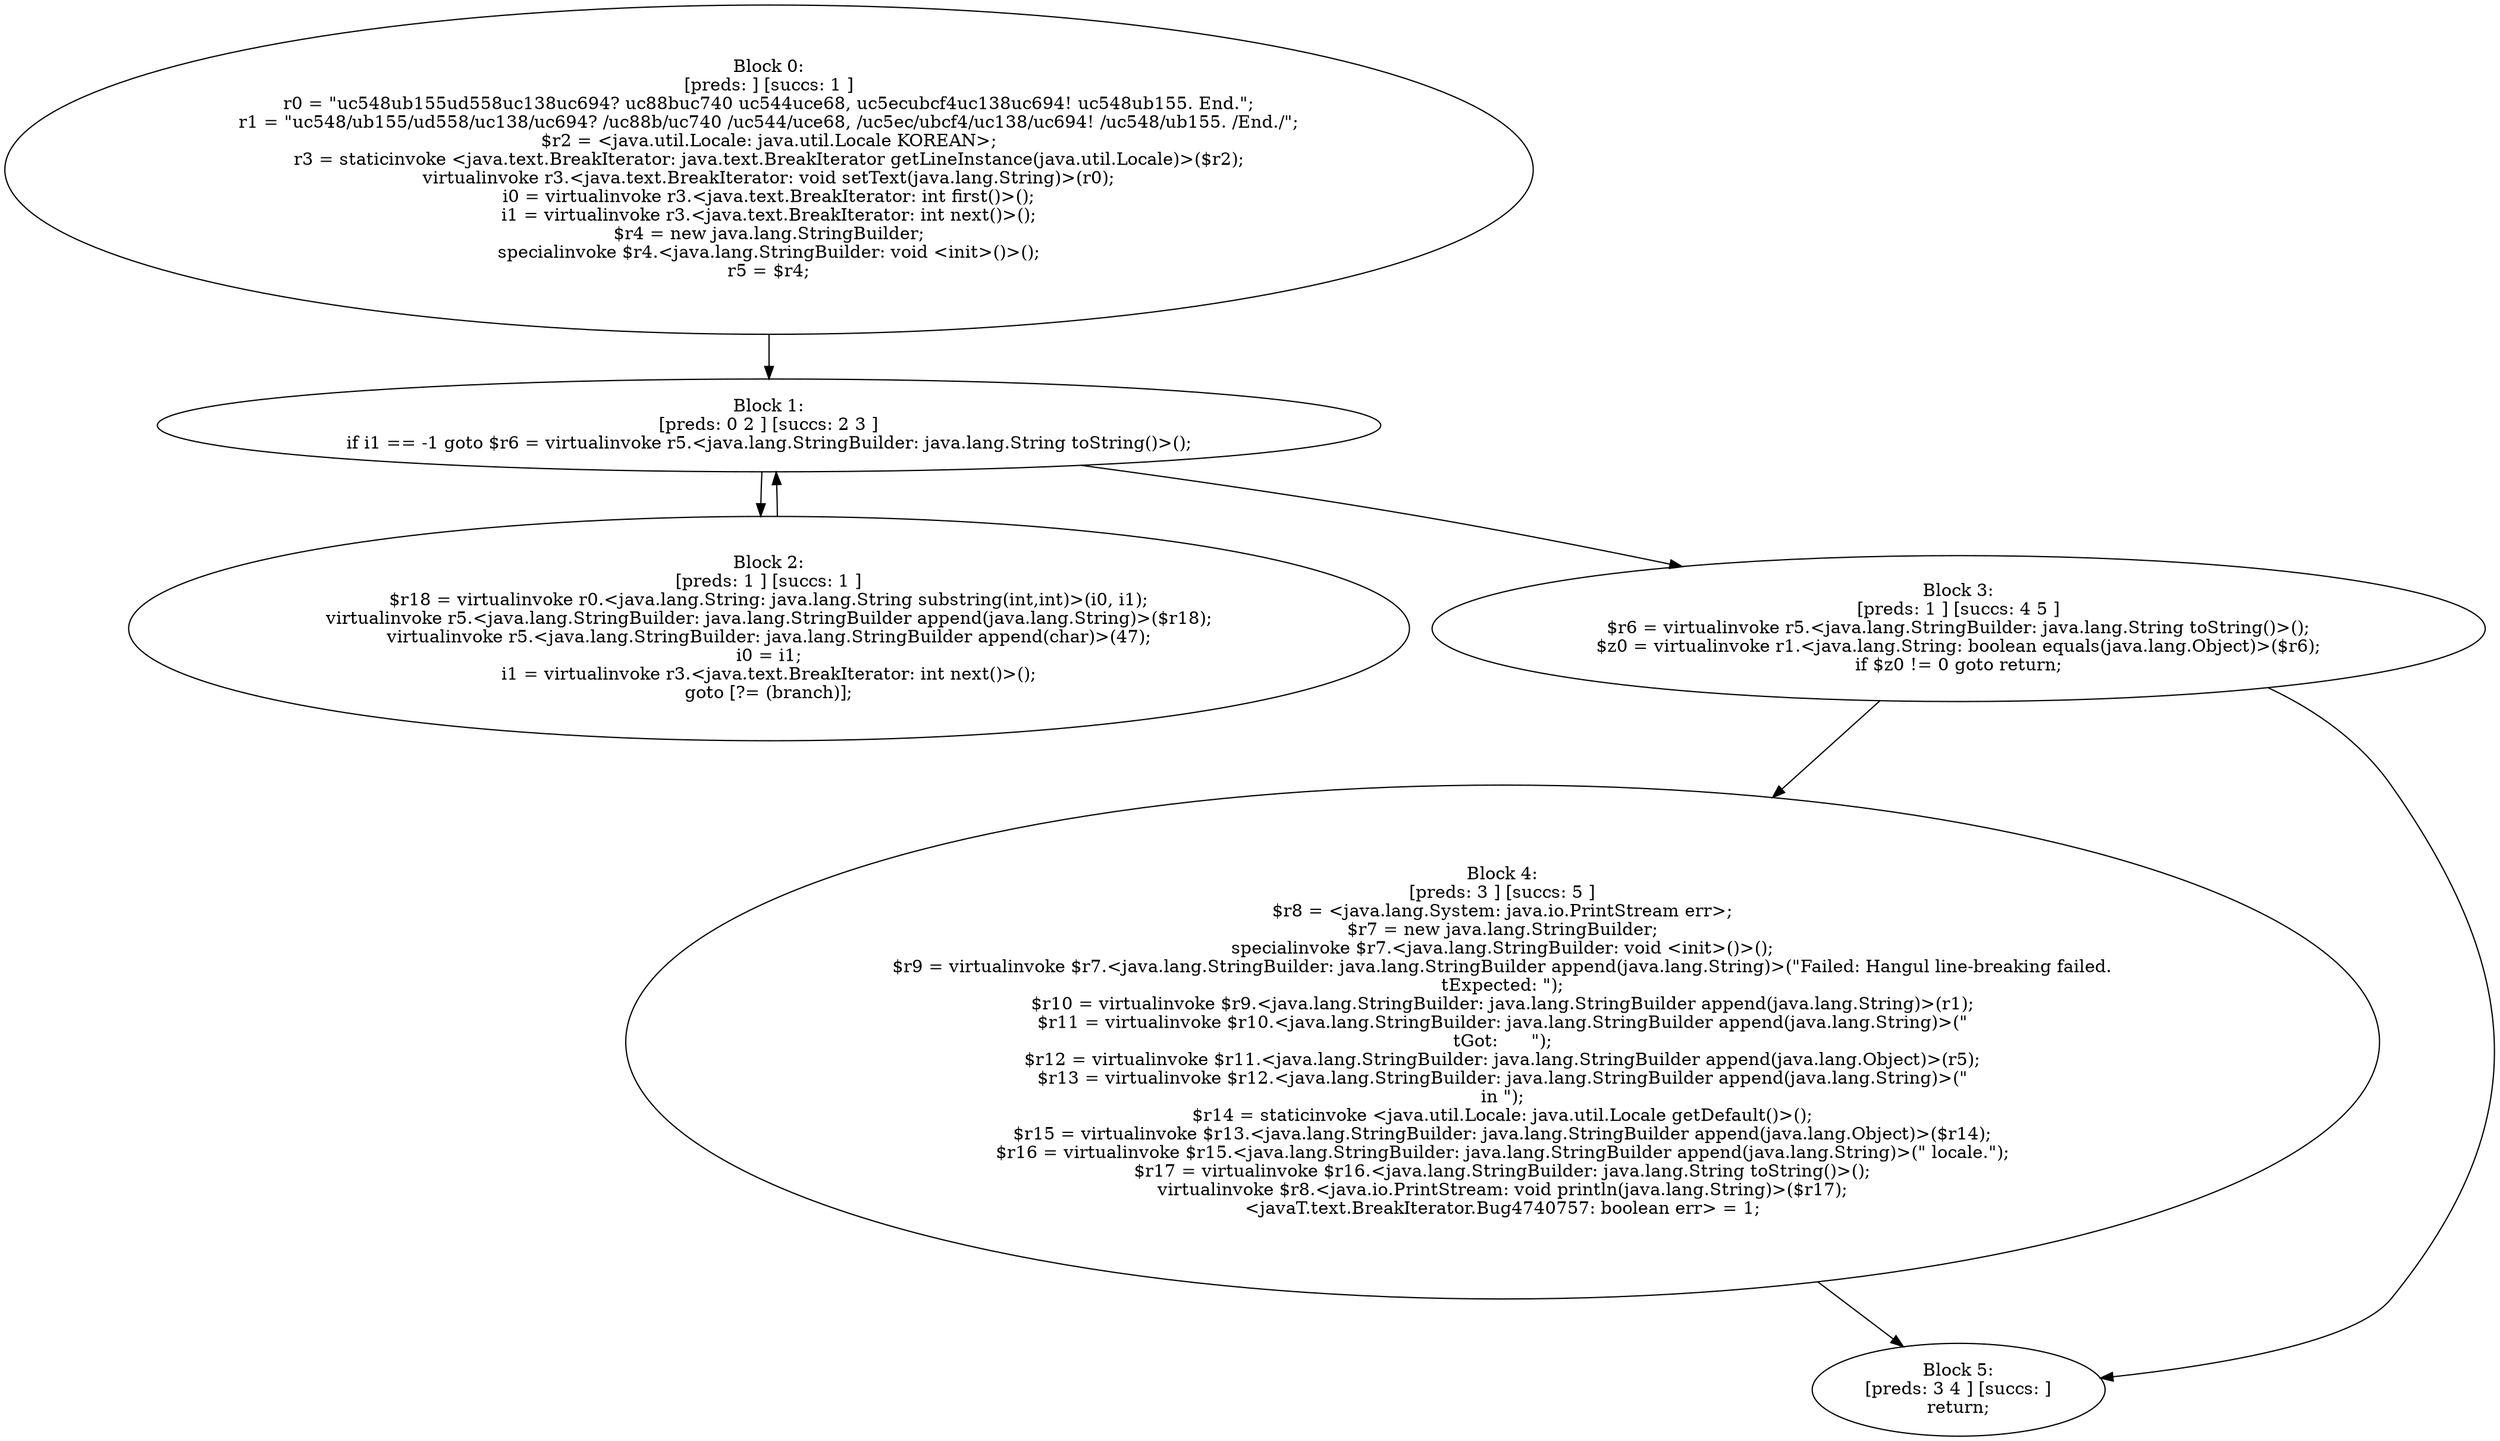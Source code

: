 digraph "unitGraph" {
    "Block 0:
[preds: ] [succs: 1 ]
r0 = \"\uc548\ub155\ud558\uc138\uc694? \uc88b\uc740 \uc544\uce68, \uc5ec\ubcf4\uc138\uc694! \uc548\ub155. End.\";
r1 = \"\uc548/\ub155/\ud558/\uc138/\uc694? /\uc88b/\uc740 /\uc544/\uce68, /\uc5ec/\ubcf4/\uc138/\uc694! /\uc548/\ub155. /End./\";
$r2 = <java.util.Locale: java.util.Locale KOREAN>;
r3 = staticinvoke <java.text.BreakIterator: java.text.BreakIterator getLineInstance(java.util.Locale)>($r2);
virtualinvoke r3.<java.text.BreakIterator: void setText(java.lang.String)>(r0);
i0 = virtualinvoke r3.<java.text.BreakIterator: int first()>();
i1 = virtualinvoke r3.<java.text.BreakIterator: int next()>();
$r4 = new java.lang.StringBuilder;
specialinvoke $r4.<java.lang.StringBuilder: void <init>()>();
r5 = $r4;
"
    "Block 1:
[preds: 0 2 ] [succs: 2 3 ]
if i1 == -1 goto $r6 = virtualinvoke r5.<java.lang.StringBuilder: java.lang.String toString()>();
"
    "Block 2:
[preds: 1 ] [succs: 1 ]
$r18 = virtualinvoke r0.<java.lang.String: java.lang.String substring(int,int)>(i0, i1);
virtualinvoke r5.<java.lang.StringBuilder: java.lang.StringBuilder append(java.lang.String)>($r18);
virtualinvoke r5.<java.lang.StringBuilder: java.lang.StringBuilder append(char)>(47);
i0 = i1;
i1 = virtualinvoke r3.<java.text.BreakIterator: int next()>();
goto [?= (branch)];
"
    "Block 3:
[preds: 1 ] [succs: 4 5 ]
$r6 = virtualinvoke r5.<java.lang.StringBuilder: java.lang.String toString()>();
$z0 = virtualinvoke r1.<java.lang.String: boolean equals(java.lang.Object)>($r6);
if $z0 != 0 goto return;
"
    "Block 4:
[preds: 3 ] [succs: 5 ]
$r8 = <java.lang.System: java.io.PrintStream err>;
$r7 = new java.lang.StringBuilder;
specialinvoke $r7.<java.lang.StringBuilder: void <init>()>();
$r9 = virtualinvoke $r7.<java.lang.StringBuilder: java.lang.StringBuilder append(java.lang.String)>(\"Failed: Hangul line-breaking failed.\n\tExpected: \");
$r10 = virtualinvoke $r9.<java.lang.StringBuilder: java.lang.StringBuilder append(java.lang.String)>(r1);
$r11 = virtualinvoke $r10.<java.lang.StringBuilder: java.lang.StringBuilder append(java.lang.String)>(\"\n\tGot:      \");
$r12 = virtualinvoke $r11.<java.lang.StringBuilder: java.lang.StringBuilder append(java.lang.Object)>(r5);
$r13 = virtualinvoke $r12.<java.lang.StringBuilder: java.lang.StringBuilder append(java.lang.String)>(\"\nin \");
$r14 = staticinvoke <java.util.Locale: java.util.Locale getDefault()>();
$r15 = virtualinvoke $r13.<java.lang.StringBuilder: java.lang.StringBuilder append(java.lang.Object)>($r14);
$r16 = virtualinvoke $r15.<java.lang.StringBuilder: java.lang.StringBuilder append(java.lang.String)>(\" locale.\");
$r17 = virtualinvoke $r16.<java.lang.StringBuilder: java.lang.String toString()>();
virtualinvoke $r8.<java.io.PrintStream: void println(java.lang.String)>($r17);
<javaT.text.BreakIterator.Bug4740757: boolean err> = 1;
"
    "Block 5:
[preds: 3 4 ] [succs: ]
return;
"
    "Block 0:
[preds: ] [succs: 1 ]
r0 = \"\uc548\ub155\ud558\uc138\uc694? \uc88b\uc740 \uc544\uce68, \uc5ec\ubcf4\uc138\uc694! \uc548\ub155. End.\";
r1 = \"\uc548/\ub155/\ud558/\uc138/\uc694? /\uc88b/\uc740 /\uc544/\uce68, /\uc5ec/\ubcf4/\uc138/\uc694! /\uc548/\ub155. /End./\";
$r2 = <java.util.Locale: java.util.Locale KOREAN>;
r3 = staticinvoke <java.text.BreakIterator: java.text.BreakIterator getLineInstance(java.util.Locale)>($r2);
virtualinvoke r3.<java.text.BreakIterator: void setText(java.lang.String)>(r0);
i0 = virtualinvoke r3.<java.text.BreakIterator: int first()>();
i1 = virtualinvoke r3.<java.text.BreakIterator: int next()>();
$r4 = new java.lang.StringBuilder;
specialinvoke $r4.<java.lang.StringBuilder: void <init>()>();
r5 = $r4;
"->"Block 1:
[preds: 0 2 ] [succs: 2 3 ]
if i1 == -1 goto $r6 = virtualinvoke r5.<java.lang.StringBuilder: java.lang.String toString()>();
";
    "Block 1:
[preds: 0 2 ] [succs: 2 3 ]
if i1 == -1 goto $r6 = virtualinvoke r5.<java.lang.StringBuilder: java.lang.String toString()>();
"->"Block 2:
[preds: 1 ] [succs: 1 ]
$r18 = virtualinvoke r0.<java.lang.String: java.lang.String substring(int,int)>(i0, i1);
virtualinvoke r5.<java.lang.StringBuilder: java.lang.StringBuilder append(java.lang.String)>($r18);
virtualinvoke r5.<java.lang.StringBuilder: java.lang.StringBuilder append(char)>(47);
i0 = i1;
i1 = virtualinvoke r3.<java.text.BreakIterator: int next()>();
goto [?= (branch)];
";
    "Block 1:
[preds: 0 2 ] [succs: 2 3 ]
if i1 == -1 goto $r6 = virtualinvoke r5.<java.lang.StringBuilder: java.lang.String toString()>();
"->"Block 3:
[preds: 1 ] [succs: 4 5 ]
$r6 = virtualinvoke r5.<java.lang.StringBuilder: java.lang.String toString()>();
$z0 = virtualinvoke r1.<java.lang.String: boolean equals(java.lang.Object)>($r6);
if $z0 != 0 goto return;
";
    "Block 2:
[preds: 1 ] [succs: 1 ]
$r18 = virtualinvoke r0.<java.lang.String: java.lang.String substring(int,int)>(i0, i1);
virtualinvoke r5.<java.lang.StringBuilder: java.lang.StringBuilder append(java.lang.String)>($r18);
virtualinvoke r5.<java.lang.StringBuilder: java.lang.StringBuilder append(char)>(47);
i0 = i1;
i1 = virtualinvoke r3.<java.text.BreakIterator: int next()>();
goto [?= (branch)];
"->"Block 1:
[preds: 0 2 ] [succs: 2 3 ]
if i1 == -1 goto $r6 = virtualinvoke r5.<java.lang.StringBuilder: java.lang.String toString()>();
";
    "Block 3:
[preds: 1 ] [succs: 4 5 ]
$r6 = virtualinvoke r5.<java.lang.StringBuilder: java.lang.String toString()>();
$z0 = virtualinvoke r1.<java.lang.String: boolean equals(java.lang.Object)>($r6);
if $z0 != 0 goto return;
"->"Block 4:
[preds: 3 ] [succs: 5 ]
$r8 = <java.lang.System: java.io.PrintStream err>;
$r7 = new java.lang.StringBuilder;
specialinvoke $r7.<java.lang.StringBuilder: void <init>()>();
$r9 = virtualinvoke $r7.<java.lang.StringBuilder: java.lang.StringBuilder append(java.lang.String)>(\"Failed: Hangul line-breaking failed.\n\tExpected: \");
$r10 = virtualinvoke $r9.<java.lang.StringBuilder: java.lang.StringBuilder append(java.lang.String)>(r1);
$r11 = virtualinvoke $r10.<java.lang.StringBuilder: java.lang.StringBuilder append(java.lang.String)>(\"\n\tGot:      \");
$r12 = virtualinvoke $r11.<java.lang.StringBuilder: java.lang.StringBuilder append(java.lang.Object)>(r5);
$r13 = virtualinvoke $r12.<java.lang.StringBuilder: java.lang.StringBuilder append(java.lang.String)>(\"\nin \");
$r14 = staticinvoke <java.util.Locale: java.util.Locale getDefault()>();
$r15 = virtualinvoke $r13.<java.lang.StringBuilder: java.lang.StringBuilder append(java.lang.Object)>($r14);
$r16 = virtualinvoke $r15.<java.lang.StringBuilder: java.lang.StringBuilder append(java.lang.String)>(\" locale.\");
$r17 = virtualinvoke $r16.<java.lang.StringBuilder: java.lang.String toString()>();
virtualinvoke $r8.<java.io.PrintStream: void println(java.lang.String)>($r17);
<javaT.text.BreakIterator.Bug4740757: boolean err> = 1;
";
    "Block 3:
[preds: 1 ] [succs: 4 5 ]
$r6 = virtualinvoke r5.<java.lang.StringBuilder: java.lang.String toString()>();
$z0 = virtualinvoke r1.<java.lang.String: boolean equals(java.lang.Object)>($r6);
if $z0 != 0 goto return;
"->"Block 5:
[preds: 3 4 ] [succs: ]
return;
";
    "Block 4:
[preds: 3 ] [succs: 5 ]
$r8 = <java.lang.System: java.io.PrintStream err>;
$r7 = new java.lang.StringBuilder;
specialinvoke $r7.<java.lang.StringBuilder: void <init>()>();
$r9 = virtualinvoke $r7.<java.lang.StringBuilder: java.lang.StringBuilder append(java.lang.String)>(\"Failed: Hangul line-breaking failed.\n\tExpected: \");
$r10 = virtualinvoke $r9.<java.lang.StringBuilder: java.lang.StringBuilder append(java.lang.String)>(r1);
$r11 = virtualinvoke $r10.<java.lang.StringBuilder: java.lang.StringBuilder append(java.lang.String)>(\"\n\tGot:      \");
$r12 = virtualinvoke $r11.<java.lang.StringBuilder: java.lang.StringBuilder append(java.lang.Object)>(r5);
$r13 = virtualinvoke $r12.<java.lang.StringBuilder: java.lang.StringBuilder append(java.lang.String)>(\"\nin \");
$r14 = staticinvoke <java.util.Locale: java.util.Locale getDefault()>();
$r15 = virtualinvoke $r13.<java.lang.StringBuilder: java.lang.StringBuilder append(java.lang.Object)>($r14);
$r16 = virtualinvoke $r15.<java.lang.StringBuilder: java.lang.StringBuilder append(java.lang.String)>(\" locale.\");
$r17 = virtualinvoke $r16.<java.lang.StringBuilder: java.lang.String toString()>();
virtualinvoke $r8.<java.io.PrintStream: void println(java.lang.String)>($r17);
<javaT.text.BreakIterator.Bug4740757: boolean err> = 1;
"->"Block 5:
[preds: 3 4 ] [succs: ]
return;
";
}
